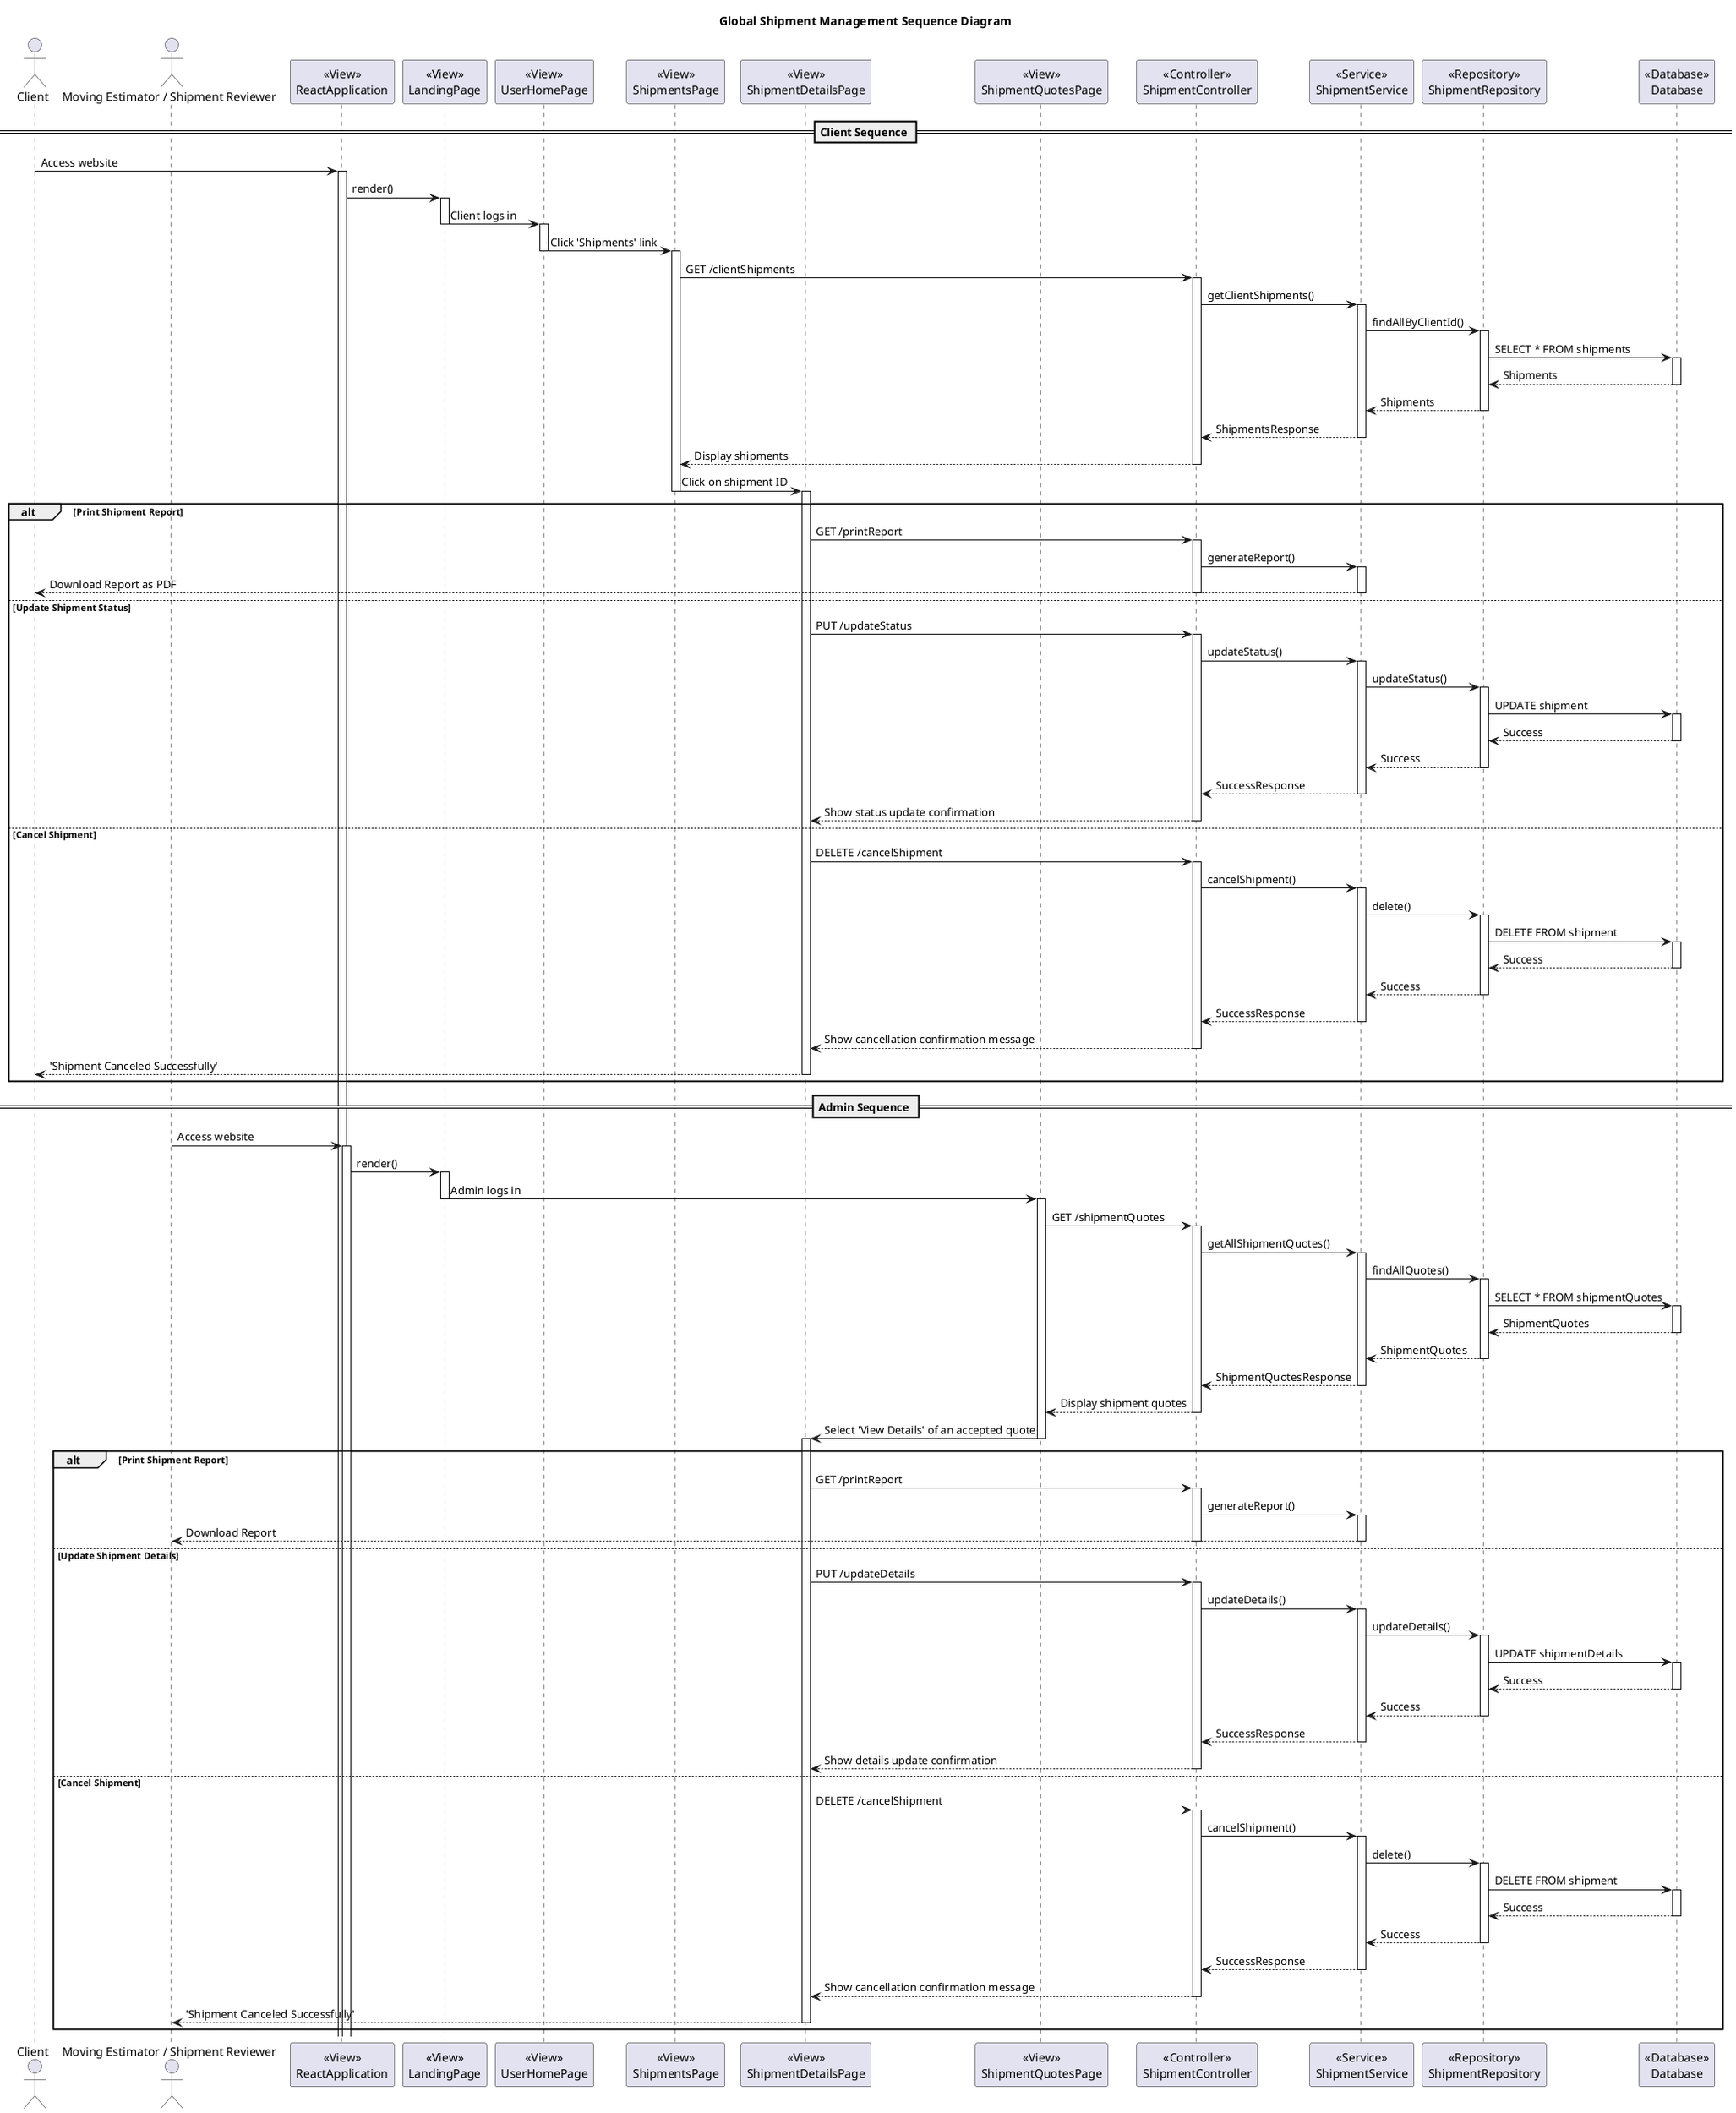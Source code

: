 @startuml
title Global Shipment Management Sequence Diagram

actor Client
actor "Moving Estimator / Shipment Reviewer" as Admin

participant ReactApplication as "<<View>>\nReactApplication"
participant LandingPage as "<<View>>\nLandingPage"
participant UserHomePage as "<<View>>\nUserHomePage"
participant ShipmentsPage as "<<View>>\nShipmentsPage"
participant ShipmentDetailsPage as "<<View>>\nShipmentDetailsPage"
participant ShipmentQuotesPage as "<<View>>\nShipmentQuotesPage"
participant ShipmentController as "<<Controller>>\nShipmentController"
participant ShipmentService as "<<Service>>\nShipmentService"
participant ShipmentRepository as "<<Repository>>\nShipmentRepository"
participant Database as "<<Database>>\nDatabase"

== Client Sequence ==
Client -> ReactApplication : Access website
activate ReactApplication

ReactApplication -> LandingPage : render()
activate LandingPage

LandingPage -> UserHomePage : Client logs in
deactivate LandingPage
activate UserHomePage

UserHomePage -> ShipmentsPage : Click 'Shipments' link
deactivate UserHomePage
activate ShipmentsPage

ShipmentsPage -> ShipmentController : GET /clientShipments
activate ShipmentController

ShipmentController -> ShipmentService : getClientShipments()
activate ShipmentService

ShipmentService -> ShipmentRepository : findAllByClientId()
activate ShipmentRepository

ShipmentRepository -> Database : SELECT * FROM shipments
activate Database
Database --> ShipmentRepository : Shipments
deactivate Database

ShipmentRepository --> ShipmentService : Shipments
deactivate ShipmentRepository

ShipmentService --> ShipmentController : ShipmentsResponse
deactivate ShipmentService

ShipmentController --> ShipmentsPage : Display shipments
deactivate ShipmentController

ShipmentsPage -> ShipmentDetailsPage : Click on shipment ID
deactivate ShipmentsPage
activate ShipmentDetailsPage

alt Print Shipment Report
    ShipmentDetailsPage -> ShipmentController : GET /printReport
    activate ShipmentController
    ShipmentController -> ShipmentService : generateReport()
    activate ShipmentService
    ShipmentService --> Client : Download Report as PDF
    deactivate ShipmentService
    deactivate ShipmentController
else Update Shipment Status
    ShipmentDetailsPage -> ShipmentController : PUT /updateStatus
    activate ShipmentController
    ShipmentController -> ShipmentService : updateStatus()
    activate ShipmentService
    ShipmentService -> ShipmentRepository : updateStatus()
    activate ShipmentRepository
    ShipmentRepository -> Database : UPDATE shipment
    activate Database
    Database --> ShipmentRepository : Success
    deactivate Database
    ShipmentRepository --> ShipmentService : Success
    deactivate ShipmentRepository
    ShipmentService --> ShipmentController : SuccessResponse
    deactivate ShipmentService
    ShipmentController --> ShipmentDetailsPage : Show status update confirmation
    deactivate ShipmentController
else Cancel Shipment
    ShipmentDetailsPage -> ShipmentController : DELETE /cancelShipment
    activate ShipmentController
    ShipmentController -> ShipmentService : cancelShipment()
    activate ShipmentService
    ShipmentService -> ShipmentRepository : delete()
    activate ShipmentRepository
    ShipmentRepository -> Database : DELETE FROM shipment
    activate Database
    Database --> ShipmentRepository : Success
    deactivate Database
    ShipmentRepository --> ShipmentService : Success
    deactivate ShipmentRepository
    ShipmentService --> ShipmentController : SuccessResponse
    deactivate ShipmentService
    ShipmentController --> ShipmentDetailsPage : Show cancellation confirmation message
    deactivate ShipmentController
    ShipmentDetailsPage --> Client : 'Shipment Canceled Successfully'
    deactivate ShipmentDetailsPage
end

== Admin Sequence ==

Admin -> ReactApplication : Access website
activate ReactApplication

ReactApplication -> LandingPage : render()
activate LandingPage

LandingPage -> ShipmentQuotesPage : Admin logs in
deactivate LandingPage
activate ShipmentQuotesPage

ShipmentQuotesPage -> ShipmentController : GET /shipmentQuotes
activate ShipmentController

ShipmentController -> ShipmentService : getAllShipmentQuotes()
activate ShipmentService

ShipmentService -> ShipmentRepository : findAllQuotes()
activate ShipmentRepository

ShipmentRepository -> Database : SELECT * FROM shipmentQuotes
activate Database
Database --> ShipmentRepository : ShipmentQuotes
deactivate Database

ShipmentRepository --> ShipmentService : ShipmentQuotes
deactivate ShipmentRepository

ShipmentService --> ShipmentController : ShipmentQuotesResponse
deactivate ShipmentService

ShipmentController --> ShipmentQuotesPage : Display shipment quotes
deactivate ShipmentController

ShipmentQuotesPage -> ShipmentDetailsPage : Select 'View Details' of an accepted quote
deactivate ShipmentQuotesPage
activate ShipmentDetailsPage

alt Print Shipment Report
    ShipmentDetailsPage -> ShipmentController : GET /printReport
    activate ShipmentController
    ShipmentController -> ShipmentService : generateReport()
    activate ShipmentService
    ShipmentService --> Admin : Download Report
    deactivate ShipmentService
    deactivate ShipmentController
else Update Shipment Details
    ShipmentDetailsPage -> ShipmentController : PUT /updateDetails
    activate ShipmentController
    ShipmentController -> ShipmentService : updateDetails()
    activate ShipmentService
    ShipmentService -> ShipmentRepository : updateDetails()
    activate ShipmentRepository
    ShipmentRepository -> Database : UPDATE shipmentDetails
    activate Database
    Database --> ShipmentRepository : Success
    deactivate Database
    ShipmentRepository --> ShipmentService : Success
    deactivate ShipmentRepository
    ShipmentService --> ShipmentController : SuccessResponse
    deactivate ShipmentService
    ShipmentController --> ShipmentDetailsPage : Show details update confirmation
    deactivate ShipmentController
else Cancel Shipment
    ShipmentDetailsPage -> ShipmentController : DELETE /cancelShipment
    activate ShipmentController
    ShipmentController -> ShipmentService : cancelShipment()
    activate ShipmentService
    ShipmentService -> ShipmentRepository : delete()
    activate ShipmentRepository
    ShipmentRepository -> Database : DELETE FROM shipment
    activate Database
    Database --> ShipmentRepository : Success
    deactivate Database
    ShipmentRepository --> ShipmentService : Success
    deactivate ShipmentRepository
    ShipmentService --> ShipmentController : SuccessResponse
    deactivate ShipmentService
    ShipmentController --> ShipmentDetailsPage : Show cancellation confirmation message
    deactivate ShipmentController
    ShipmentDetailsPage --> Admin : 'Shipment Canceled Successfully'
    deactivate ShipmentDetailsPage
end

@enduml

